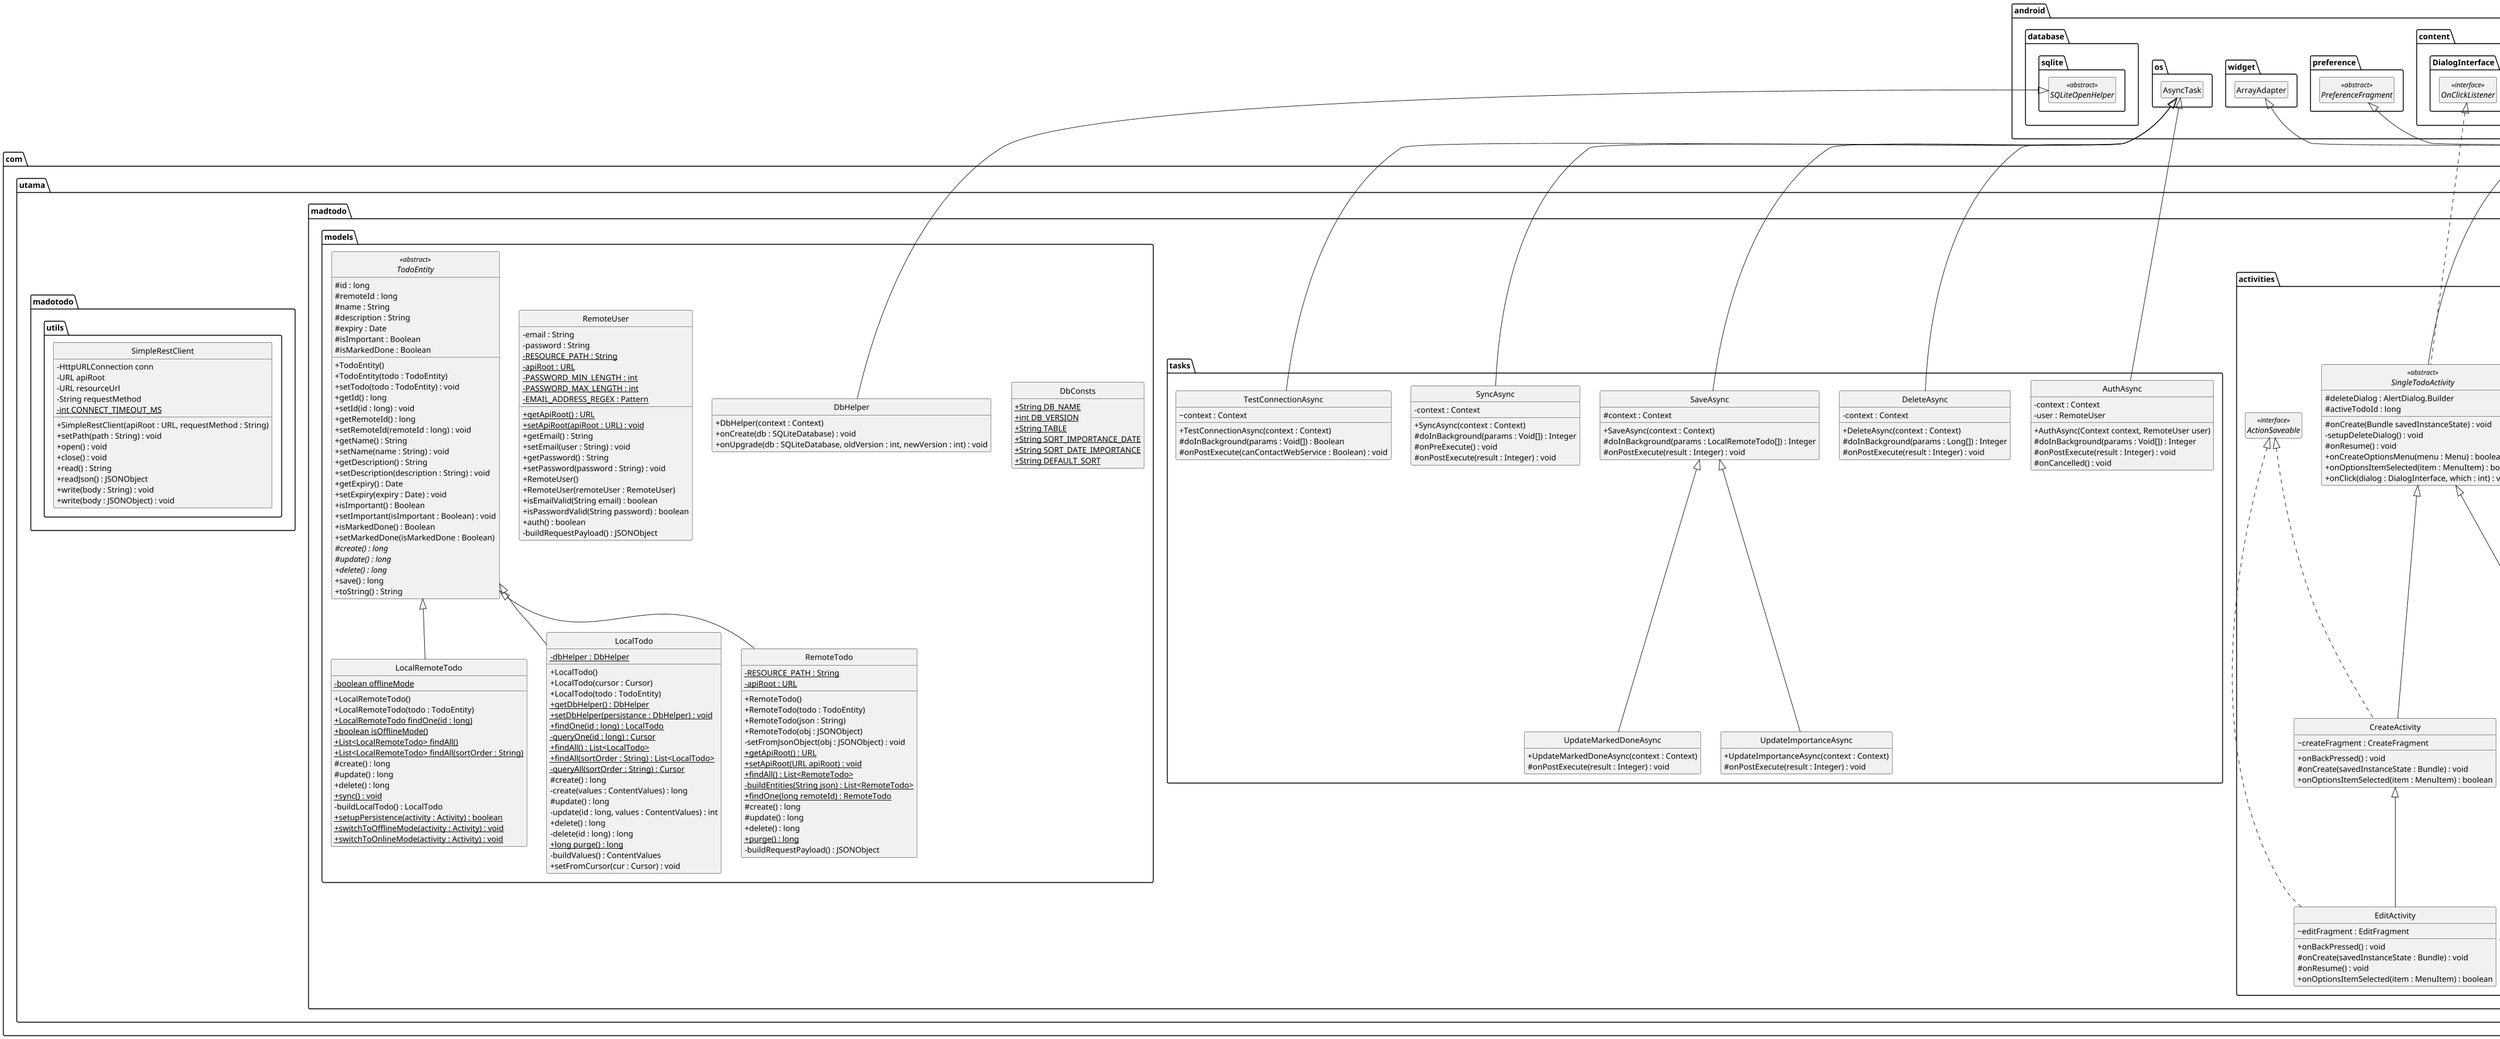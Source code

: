 @startuml


' *****************************************************************************
'
' BASIC CONFIGS
'
' *****************************************************************************

skinparam classAttributeIconSize 0
hide circle
hide empty members
hide empty fields
hide empty methods
scale 8000 width



' *****************************************************************************
'
' ANDROID CLASSES AND INTERFACES
'
' *****************************************************************************

namespace android.app {
	class Activity			
	class ListFragment
	class Fragment		
}

namespace android.content.SharedPreferences {
	interface OnSharedPreferenceChangeListener <<interface>>
}

namespace android.content.DialogInterface {
	interface OnClickListener <<interface>>
}

namespace android.preference	{
	abstract class PreferenceFragment <<abstract>>
}
	
namespace android.widget {
	class ArrayAdapter
}

namespace android.os {
	class AsyncTask
}

namespace android.database.sqlite {
	abstract class SQLiteOpenHelper <<abstract>>
}



' *****************************************************************************
'
' PROJECT CLASSES AND INTERFACES
'
' *****************************************************************************

namespace com.utama.madtodo.fragments {

	' -------------------------------------------------------------------------
	' FRAGMENTS
	' -------------------------------------------------------------------------
	
	interface ViewUpdateable <<interface>>

	class CreateFragment {
		#nameEditText : EditText
		#descriptionEditText : EditText
		#expiryDateEditText : EditText 
		#expiryTimeEditText : EditText
		#expiryDatePickerDialog : DatePickerDialog
		#expiryTimePickerDialog : TimePickerDialog
		#isImportantCheckBox : CheckBox
		#expiry : Calendar
		+onCreateView(inflater : LayoutInflater, container : ViewGroup, savedInstanceState : Bundle) : View
		+onResume() : void
		#setupDateTimeDialogs() : void
		+buildTodo() : LocalRemoteTodo
		#buildExpiry(String expiryDateString) : Date
	}
	
	class DetailsFragment {
		#nameTextView : TextView
		#descriptionTextView : TextView
		#expiryTextView : TextView
		#isImportantTextView : TextView
		#isDoneTextView : TextView
		+onCreateView(inflater : LayoutInflater, container : ViewGroup, savedInstanceState : Bundle) : View
		+updateView(id : long) : void
	}
	
	class EditFragment {
		-isDoneCheckBox : CheckBox
		+onCreateView(inflater : LayoutInflater, container : ViewGroup, savedInstanceState : Bundle) : View
		+updateView(id : long) : void
		+buildTodo() : LocalRemoteTodo
	}
	
	class SettingsFragment {
		-prefs : SharedPreferences
		~prefsScreen : PreferenceScreen
		-email : Preference
		-password : Preference
		-offlineMode : Preference
		-apiRoot : Preference
		-forgetCredentials : Preference
		+onCreate(Bundle savedInstanceState) : void
		~setupOfflineModePreferenceDependencies() : void
		+onSharedPreferenceChanged(sharedPreferences : SharedPreferences, key : String) : void
	}		
	
	class TodoListFragment {
		~adapter : TodoListAdapter
		~todos : List<LocalTodo>
		-sortOrder : String
		-offlineModeTextView : TextView
		+setSortOrder(String sortOrder) : void
		+onActivityCreated(savedInstanceState : Bundle) : void
		+forceRefreshList() : void
		+onListItemClick(l : ListView, v : View, position : int, id : long) : void
	}	
	
	class TodoListAdapter {
		+TodoListAdapter(context : Context, todos : List<LocalTodo>)
		+getView(position : int, convertView : View, parent : ViewGroup) : View
	}	
	
}


namespace com.utama.madtodo.activities {	

	' -------------------------------------------------------------------------
	' ACTIVITIES
	' -------------------------------------------------------------------------	
	
	interface ActionDeleteable <<interface>>
	interface ActionEditable <<interface>>
	interface ActionSaveable <<interface>>

	class CreateActivity {
		~createFragment : CreateFragment
		+onBackPressed() : void
		#onCreate(savedInstanceState : Bundle) : void 
		+onOptionsItemSelected(item : MenuItem) : boolean
	}
	
	class DetailsActivity {
		~detailsFragment : DetailsFragment
		+onBackPressed() : void
		#onCreate(Bundle savedInstanceState) : void
		#onResume() : void
	}
	
	class EditActivity {
		~editFragment : EditFragment
		+onBackPressed() : void
		#onCreate(savedInstanceState : Bundle) : void
		#onResume() : void
		+onOptionsItemSelected(item : MenuItem) : boolean
	}
	
	class LoginActivity {
		-emailText : AutoCompleteTextView
		-passwordText : EditText
		-signInButton : Button
		-user : RemoteUser
		-loginProgress : ProgressDialog
		-testConnectionProgress : ProgressDialog
		-loginErrorTextView : TextView
		-loginFailed : Boolean
		+onBackPressed() : void
		#onCreate(savedInstanceState : Bundle) : void
		#onResume() : void
		+attemptAutoLogin() : void
		-fillInEmailPasswordFieldsFromPreferences() : void
		+onCreateOptionsMenu(menu : Menu) : boolean
		+onOptionsItemSelected(item : MenuItem) : boolean
		-enableDisableSignInButton() : void
		-attemptLogin() : void
		-saveUserCredentialsInPreferences(email : String, password : String) : void
		+showLoginProgress(show : boolean) : void
		+showTestConnectionProgress(show : boolean) : void
		+getLoginFailed() : Boolean
		+setLoginFailed(loginFailed : Boolean) : void
	}
	
	class SettingsActivity {
		+onBackPressed() : void
		#onCreate(savedInstanceState : Bundle) : void
	}
	
	abstract class SingleTodoActivity <<abstract>> {
		#deleteDialog : AlertDialog.Builder
		#activeTodoId : long
		#onCreate(Bundle savedInstanceState) : void
		-setupDeleteDialog() : void
		#onResume() : void
		+onCreateOptionsMenu(menu : Menu) : boolean
		+onOptionsItemSelected(item : MenuItem) : boolean
		+onClick(dialog : DialogInterface, which : int) : void
	}
	
	class TodoListActivity {
		-{static}isSynchronizedOnStart : boolean
		-todoListFragment : TodoListFragment
		+onBackPressed() : void
		#onCreate(savedInstanceState : Bundle) : void
		+onCreateOptionsMenu(menu : Menu) : boolean
		+onOptionsItemSelected(item : MenuItem) : boolean
	}
		
}


namespace com.utama.madtodo.models {

	' -------------------------------------------------------------------------
	' MODELS
	' -------------------------------------------------------------------------

	class DbConsts {
		+{static}String DB_NAME
		+{static}int DB_VERSION
		+{static}String TABLE
		+{static}String SORT_IMPORTANCE_DATE
		+{static}String SORT_DATE_IMPORTANCE
		+{static}String DEFAULT_SORT
	}	
	
	class DbHelper {
		+DbHelper(context : Context)
		+onCreate(db : SQLiteDatabase) : void
		+onUpgrade(db : SQLiteDatabase, oldVersion : int, newVersion : int) : void
	}
	
	class LocalRemoteTodo {
		-{static}boolean offlineMode
		+LocalRemoteTodo()
		+LocalRemoteTodo(todo : TodoEntity)
		+{static}LocalRemoteTodo findOne(id : long)
		+{static}boolean isOfflineMode()
		+{static}List<LocalRemoteTodo> findAll()
		+{static}List<LocalRemoteTodo> findAll(sortOrder : String)
		#create() : long
		#update() : long
		+delete() : long
		+{static}sync() : void
		-buildLocalTodo() : LocalTodo
		+{static}setupPersistence(activity : Activity) : boolean
		+{static}switchToOfflineMode(activity : Activity) : void
		+{static}switchToOnlineMode(activity : Activity) : void
	}
	
	class LocalTodo {
		-{static}dbHelper : DbHelper
		+LocalTodo()
		+LocalTodo(cursor : Cursor)
		+LocalTodo(todo : TodoEntity)
		+{static}getDbHelper() : DbHelper
		+{static}setDbHelper(persistance : DbHelper) : void
		+{static}findOne(id : long) : LocalTodo
		-{static}queryOne(id : long) : Cursor
		+{static}findAll() : List<LocalTodo>
		+{static}findAll(sortOrder : String) : List<LocalTodo>
		-{static}queryAll(sortOrder : String) : Cursor
		#create() : long
		-create(values : ContentValues) : long
		#update() : long
		-update(id : long, values : ContentValues) : int
		+delete() : long
		-delete(id : long) : long
		+{static}long purge() : long
		-buildValues() : ContentValues
		+setFromCursor(cur : Cursor) : void
	}
		
	class RemoteTodo {
		-{static}RESOURCE_PATH : String
		-{static}apiRoot : URL
		+RemoteTodo()
		+RemoteTodo(todo : TodoEntity)
		+RemoteTodo(json : String)
		+RemoteTodo(obj : JSONObject)
		-setFromJsonObject(obj : JSONObject) : void
		+{static}getApiRoot() : URL
		+{static}setApiRoot(URL apiRoot) : void
		+{static}findAll() : List<RemoteTodo>
		-{static}buildEntities(String json) : List<RemoteTodo>
		+{static}findOne(long remoteId) : RemoteTodo
		#create() : long
		#update() : long
		+delete() : long
		+{static}purge() : long
		-buildRequestPayload() : JSONObject
	}
	
	class RemoteUser {
		-email : String
		-password : String
		-{static} RESOURCE_PATH : String
		-{static}apiRoot : URL
		-{static}PASSWORD_MIN_LENGTH : int
		-{static}PASSWORD_MAX_LENGTH : int
		-{static}EMAIL_ADDRESS_REGEX : Pattern
		+{static}getApiRoot() : URL
		+{static}setApiRoot(apiRoot : URL) : void
		+getEmail() : String
		+setEmail(user : String) : void
		+getPassword() : String
		+setPassword(password : String) : void
		+RemoteUser()
		+RemoteUser(remoteUser : RemoteUser)
		+isEmailValid(String email) : boolean
		+isPasswordValid(String password) : boolean
		+auth() : boolean
		-buildRequestPayload() : JSONObject
	}	
	
	abstract class TodoEntity <<abstract>> {
		#id : long
		#remoteId : long 
		#name : String 
		#description : String 
		#expiry : Date
		#isImportant : Boolean
		#isMarkedDone : Boolean
		+TodoEntity()
		+TodoEntity(todo : TodoEntity)
		+setTodo(todo : TodoEntity) : void
		+getId() : long
		+setId(id : long) : void
		+getRemoteId() : long
		+setRemoteId(remoteId : long) : void
		+getName() : String
		+setName(name : String) : void
		+getDescription() : String
		+setDescription(description : String) : void
		+getExpiry() : Date
		+setExpiry(expiry : Date) : void
		+isImportant() : Boolean
		+setImportant(isImportant : Boolean) : void
		+isMarkedDone() : Boolean
		+setMarkedDone(isMarkedDone : Boolean)
		#{abstract}create() : long
		#{abstract}update() : long
		+{abstract}delete() : long
		+save() : long
		+toString() : String
	}	
}



namespace com.utama.madtodo.tasks {

	' -------------------------------------------------------------------------
	' ASYNC TASKS
	' -------------------------------------------------------------------------

	class AuthAsync {
		-context : Context 
		-user : RemoteUser
		+AuthAsync(Context context, RemoteUser user)
		#doInBackground(params : Void[]) : Integer
		#onPostExecute(result : Integer) : void
		#onCancelled() : void
	}

	class DeleteAsync {
		-context : Context 
		+DeleteAsync(context : Context)
		#doInBackground(params : Long[]) : Integer
		#onPostExecute(result : Integer) : void
	}
	
	class SaveAsync {
		#context : Context
		+SaveAsync(context : Context)
		#doInBackground(params : LocalRemoteTodo[]) : Integer
		#onPostExecute(result : Integer) : void
	}
	
	class SyncAsync {
		-context : Context
		+SyncAsync(context : Context)
		#doInBackground(params : Void[]) : Integer
		#onPreExecute() : void
		#onPostExecute(result : Integer) : void
	}

	class TestConnectionAsync {
		~context : Context
		+TestConnectionAsync(context : Context)
		#doInBackground(params : Void[]) : Boolean
		#onPostExecute(canContactWebService : Boolean) : void
	}
	
	class UpdateImportanceAsync {
		+UpdateImportanceAsync(context : Context)
		#onPostExecute(result : Integer) : void
	}
	
	class UpdateMarkedDoneAsync {
		+UpdateMarkedDoneAsync(context : Context)
		#onPostExecute(result : Integer) : void
	}
	
}



namespace com.utama.madotodo.utils {

	' -------------------------------------------------------------------------
	' UTILITIES
	' -------------------------------------------------------------------------

	class SimpleRestClient {
		-HttpURLConnection conn
		-URL apiRoot
		-URL resourceUrl
		-String requestMethod
		-{static}int CONNECT_TIMEOUT_MS
		+SimpleRestClient(apiRoot : URL, requestMethod : String)
		+setPath(path : String) : void
		+open() : void
		+close() : void
		+read() : String
		+readJson() : JSONObject
		+write(body : String) : void
		+write(body : JSONObject) : void
	}
	
}



' *****************************************************************************
'
' RELATIONSHIPS
'
' *****************************************************************************

namespace com.utama.madtodo.activities {
	
	' -------------------------------------------------------------------------
	' ACTIVITIES
	' -------------------------------------------------------------------------

	SingleTodoActivity <|-- CreateActivity
	ActionSaveable <|.. CreateActivity	
	SingleTodoActivity <|-- DetailsActivity
	ActionEditable <|.. DetailsActivity
	ActionDeleteable <|.. DetailsActivity
	CreateActivity <|-- EditActivity
	ActionSaveable <|.. EditActivity
	ActionDeleteable <|.. EditActivity

	android.app.Activity <|-- LoginActivity
	android.app.Activity <|-- SettingsActivity
	android.app.Activity <|-- SingleTodoActivity
	android.content.DialogInterface.OnClickListener <|.. SingleTodoActivity
	android.app.Activity <|-- TodoListActivity
		
}


namespace com.utama.madtodo.fragments {

	' -------------------------------------------------------------------------
	' FRAGMENTS
	' -------------------------------------------------------------------------

	ViewUpdateable <|.. DetailsFragment
	CreateFragment <|-- EditFragment

	android.app.Fragment <|-- CreateFragment
	android.app.Fragment <|-- DetailsFragment	
	android.preference.PreferenceFragment <|-- SettingsFragment
	android.content.SharedPreferences.OnSharedPreferenceChangeListener <|.. SettingsFragment
	android.widget.ArrayAdapter <|-- TodoListAdapter
	android.app.ListFragment <|-- TodoListFragment

}


namespace com.utama.madtodo.models {

	' -------------------------------------------------------------------------
	' MODELS
	' -------------------------------------------------------------------------

	android.database.sqlite.SQLiteOpenHelper <|-- DbHelper		
	TodoEntity <|-- LocalRemoteTodo		
	TodoEntity <|-- LocalTodo		
	TodoEntity <|-- RemoteTodo	

}


namespace com.utama.madtodo.tasks {

	' -------------------------------------------------------------------------
	' ASYNC TASKS
	' -------------------------------------------------------------------------
		
	android.os.AsyncTask <|-- AuthAsync
	android.os.AsyncTask <|-- DeleteAsync	
	android.os.AsyncTask <|-- SaveAsync		
	android.os.AsyncTask <|-- SyncAsync		
	android.os.AsyncTask <|-- TestConnectionAsync		
	SaveAsync <|-- UpdateImportanceAsync	
	SaveAsync <|-- UpdateMarkedDoneAsync	
}


@enduml